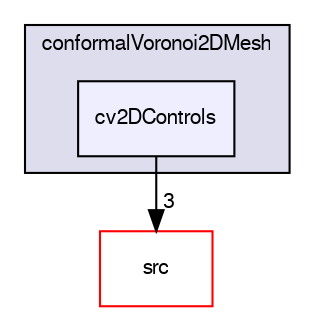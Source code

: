 digraph "applications/utilities/mesh/generation/foamyQuadMesh/conformalVoronoi2DMesh/cv2DControls" {
  bgcolor=transparent;
  compound=true
  node [ fontsize="10", fontname="FreeSans"];
  edge [ labelfontsize="10", labelfontname="FreeSans"];
  subgraph clusterdir_695400756393630a7316923ad4ea9f13 {
    graph [ bgcolor="#ddddee", pencolor="black", label="conformalVoronoi2DMesh" fontname="FreeSans", fontsize="10", URL="dir_695400756393630a7316923ad4ea9f13.html"]
  dir_392479c96af58d577a48436ed997fe40 [shape=box, label="cv2DControls", style="filled", fillcolor="#eeeeff", pencolor="black", URL="dir_392479c96af58d577a48436ed997fe40.html"];
  }
  dir_68267d1309a1af8e8297ef4c3efbcdba [shape=box label="src" color="red" URL="dir_68267d1309a1af8e8297ef4c3efbcdba.html"];
  dir_392479c96af58d577a48436ed997fe40->dir_68267d1309a1af8e8297ef4c3efbcdba [headlabel="3", labeldistance=1.5 headhref="dir_000407_000577.html"];
}
